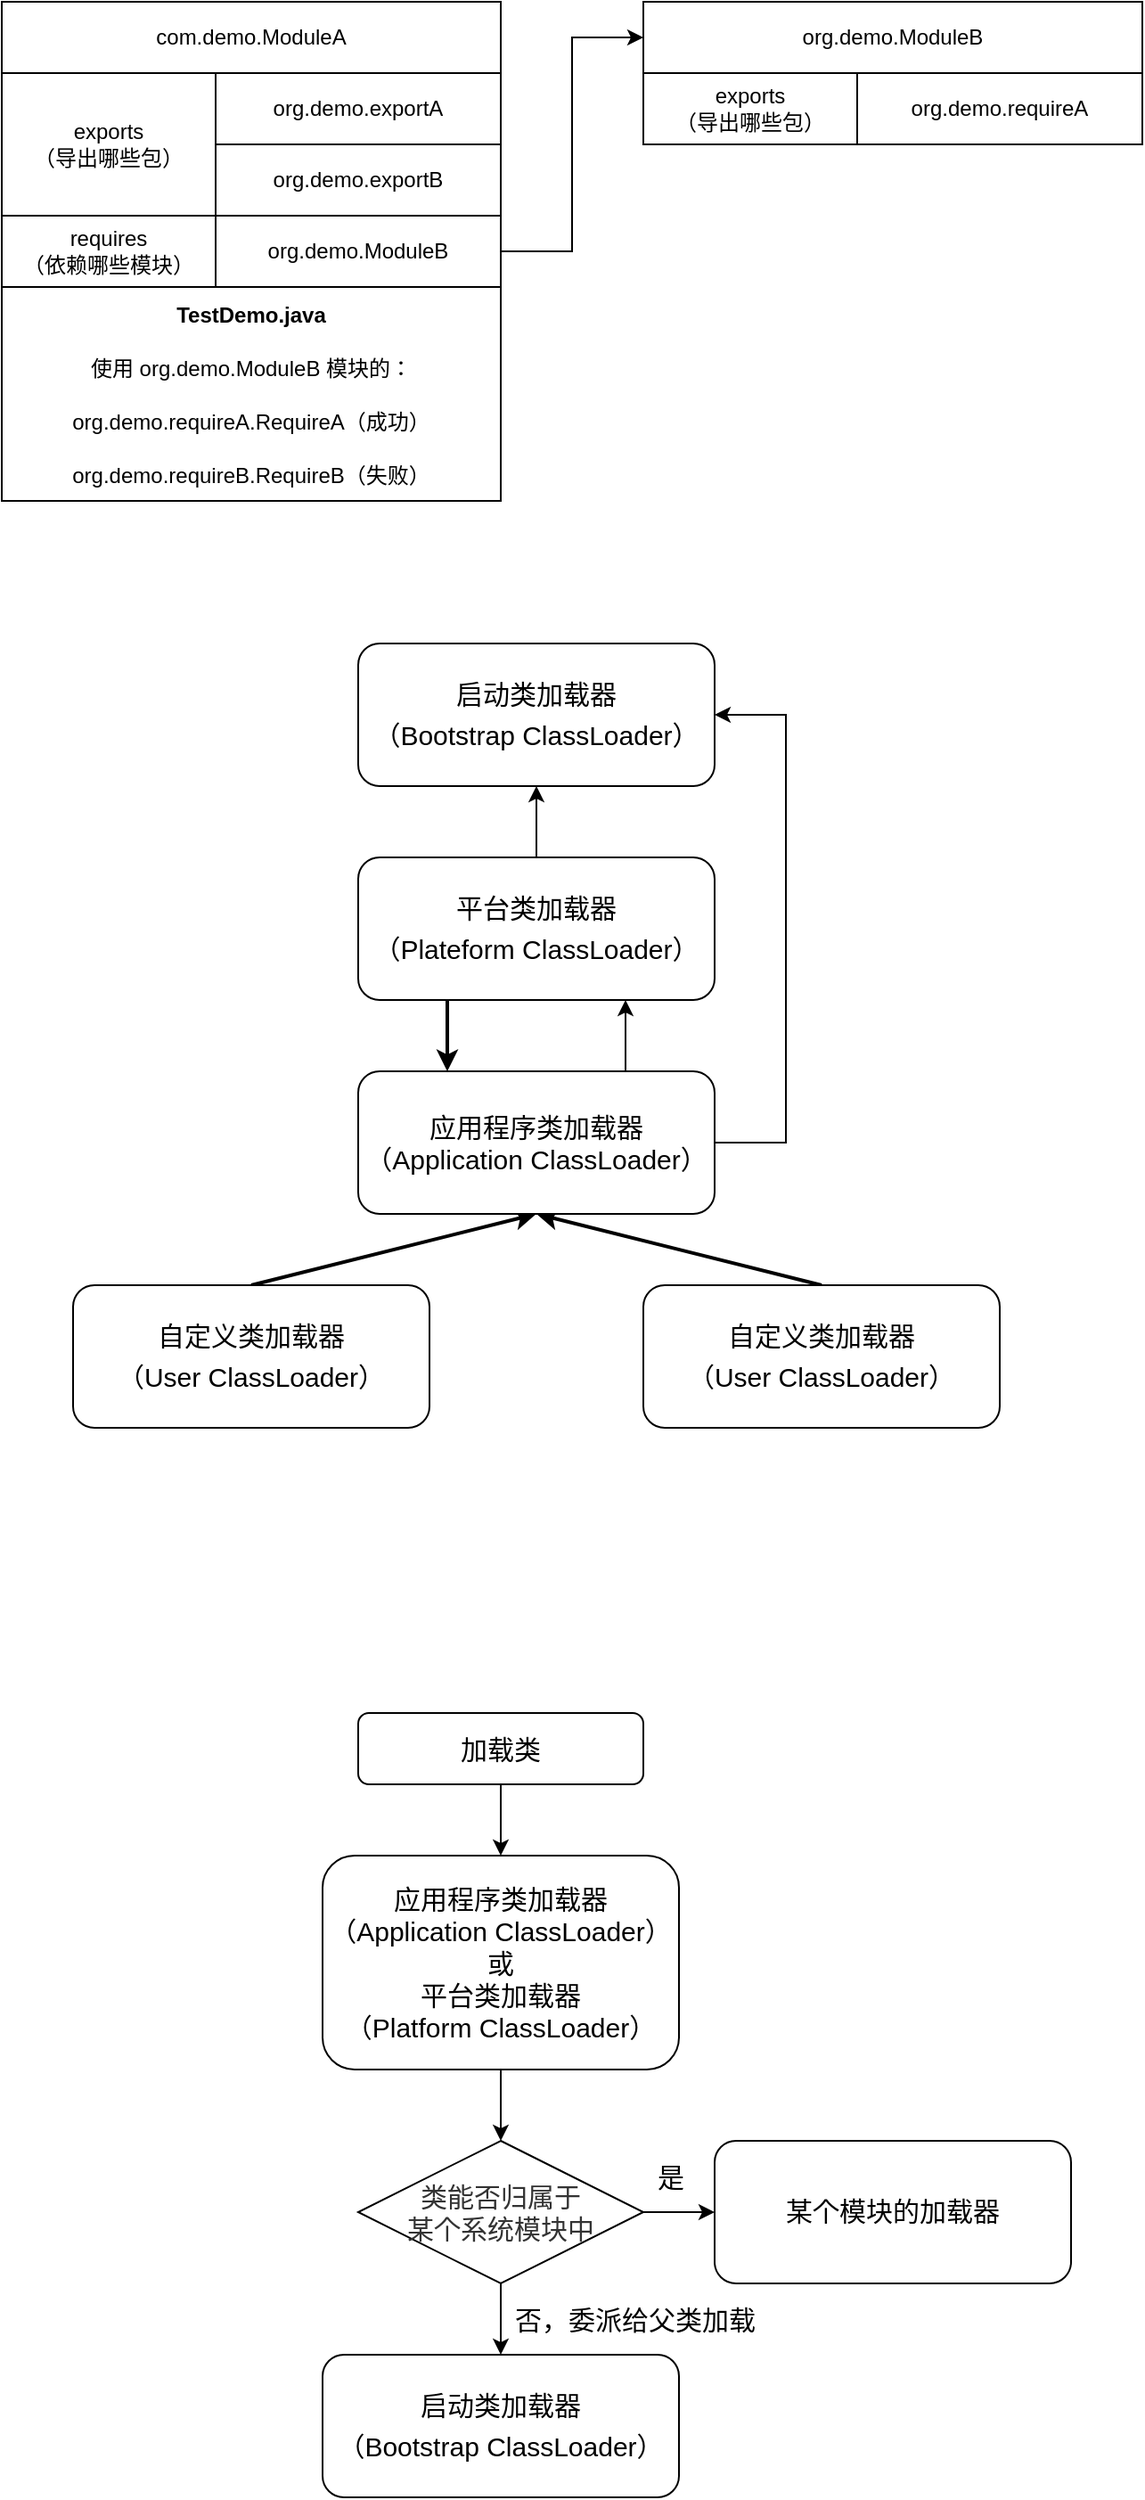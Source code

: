 <mxfile version="16.2.4" type="github">
  <diagram id="qBCjlt25KRQtaHGqp65k" name="Page-1">
    <mxGraphModel dx="1038" dy="547" grid="1" gridSize="10" guides="1" tooltips="1" connect="1" arrows="1" fold="1" page="1" pageScale="1" pageWidth="1000" pageHeight="1000" math="0" shadow="0">
      <root>
        <mxCell id="0" />
        <mxCell id="1" parent="0" />
        <mxCell id="l2aSM_IQ1fyb2ekPa7TK-3" value="com.demo.ModuleA" style="rounded=0;whiteSpace=wrap;html=1;" vertex="1" parent="1">
          <mxGeometry x="40" y="80" width="280" height="40" as="geometry" />
        </mxCell>
        <mxCell id="l2aSM_IQ1fyb2ekPa7TK-5" value="org.demo.ModuleB" style="rounded=0;whiteSpace=wrap;html=1;" vertex="1" parent="1">
          <mxGeometry x="400" y="80" width="280" height="40" as="geometry" />
        </mxCell>
        <mxCell id="l2aSM_IQ1fyb2ekPa7TK-6" value="exports&lt;br&gt;（导出哪些包）" style="rounded=0;whiteSpace=wrap;html=1;" vertex="1" parent="1">
          <mxGeometry x="400" y="120" width="120" height="40" as="geometry" />
        </mxCell>
        <mxCell id="l2aSM_IQ1fyb2ekPa7TK-7" value="&lt;span&gt;org.demo.requireA&lt;/span&gt;" style="rounded=0;whiteSpace=wrap;html=1;" vertex="1" parent="1">
          <mxGeometry x="520" y="120" width="160" height="40" as="geometry" />
        </mxCell>
        <mxCell id="l2aSM_IQ1fyb2ekPa7TK-9" value="exports&lt;br&gt;（导出哪些包）" style="rounded=0;whiteSpace=wrap;html=1;" vertex="1" parent="1">
          <mxGeometry x="40" y="120" width="120" height="80" as="geometry" />
        </mxCell>
        <mxCell id="l2aSM_IQ1fyb2ekPa7TK-10" value="&lt;span&gt;org.demo.exportA&lt;/span&gt;" style="rounded=0;whiteSpace=wrap;html=1;" vertex="1" parent="1">
          <mxGeometry x="160" y="120" width="160" height="40" as="geometry" />
        </mxCell>
        <mxCell id="l2aSM_IQ1fyb2ekPa7TK-11" value="&lt;span&gt;org.demo.exportB&lt;/span&gt;" style="rounded=0;whiteSpace=wrap;html=1;" vertex="1" parent="1">
          <mxGeometry x="160" y="160" width="160" height="40" as="geometry" />
        </mxCell>
        <mxCell id="l2aSM_IQ1fyb2ekPa7TK-12" value="requires&lt;br&gt;（依赖哪些模块）" style="rounded=0;whiteSpace=wrap;html=1;" vertex="1" parent="1">
          <mxGeometry x="40" y="200" width="120" height="40" as="geometry" />
        </mxCell>
        <mxCell id="l2aSM_IQ1fyb2ekPa7TK-15" style="edgeStyle=orthogonalEdgeStyle;rounded=0;orthogonalLoop=1;jettySize=auto;html=1;entryX=0;entryY=0.5;entryDx=0;entryDy=0;" edge="1" parent="1" source="l2aSM_IQ1fyb2ekPa7TK-13" target="l2aSM_IQ1fyb2ekPa7TK-5">
          <mxGeometry relative="1" as="geometry" />
        </mxCell>
        <mxCell id="l2aSM_IQ1fyb2ekPa7TK-13" value="org.demo.ModuleB" style="rounded=0;whiteSpace=wrap;html=1;" vertex="1" parent="1">
          <mxGeometry x="160" y="200" width="160" height="40" as="geometry" />
        </mxCell>
        <mxCell id="l2aSM_IQ1fyb2ekPa7TK-16" value="&lt;p style=&quot;line-height: 1.5&quot;&gt;&lt;b&gt;TestDemo.java&lt;/b&gt;&lt;/p&gt;&lt;p style=&quot;line-height: 1.5&quot;&gt;使用 org.demo.ModuleB 模块的：&lt;/p&gt;&lt;p style=&quot;line-height: 1.5&quot;&gt;&lt;span&gt;org.demo.requireA.RequireA（成功）&lt;/span&gt;&lt;/p&gt;&lt;p style=&quot;line-height: 1.5&quot;&gt;org.demo.requireB.RequireB（失败）&lt;/p&gt;" style="rounded=0;whiteSpace=wrap;html=1;" vertex="1" parent="1">
          <mxGeometry x="40" y="240" width="280" height="120" as="geometry" />
        </mxCell>
        <mxCell id="l2aSM_IQ1fyb2ekPa7TK-18" value="&lt;p style=&quot;line-height: 1.5&quot;&gt;启动类加载器&lt;br style=&quot;font-size: 15px&quot;&gt;（Bootstrap ClassLoader）&lt;/p&gt;" style="rounded=1;whiteSpace=wrap;html=1;fontSize=15;" vertex="1" parent="1">
          <mxGeometry x="240" y="440" width="200" height="80" as="geometry" />
        </mxCell>
        <mxCell id="l2aSM_IQ1fyb2ekPa7TK-19" value="" style="edgeStyle=orthogonalEdgeStyle;rounded=0;orthogonalLoop=1;jettySize=auto;html=1;strokeWidth=2;fontSize=15;exitX=0.25;exitY=1;exitDx=0;exitDy=0;entryX=0.25;entryY=0;entryDx=0;entryDy=0;" edge="1" parent="1" source="l2aSM_IQ1fyb2ekPa7TK-20" target="l2aSM_IQ1fyb2ekPa7TK-23">
          <mxGeometry relative="1" as="geometry" />
        </mxCell>
        <mxCell id="l2aSM_IQ1fyb2ekPa7TK-28" style="edgeStyle=orthogonalEdgeStyle;rounded=0;orthogonalLoop=1;jettySize=auto;html=1;" edge="1" parent="1" source="l2aSM_IQ1fyb2ekPa7TK-20" target="l2aSM_IQ1fyb2ekPa7TK-18">
          <mxGeometry relative="1" as="geometry" />
        </mxCell>
        <mxCell id="l2aSM_IQ1fyb2ekPa7TK-20" value="&lt;p style=&quot;line-height: 1.5&quot;&gt;平台类加载器&lt;br style=&quot;font-size: 15px&quot;&gt;（Plateform ClassLoader）&lt;/p&gt;" style="rounded=1;whiteSpace=wrap;html=1;fontSize=15;" vertex="1" parent="1">
          <mxGeometry x="240" y="560" width="200" height="80" as="geometry" />
        </mxCell>
        <mxCell id="l2aSM_IQ1fyb2ekPa7TK-21" style="rounded=0;orthogonalLoop=1;jettySize=auto;html=1;entryX=0.5;entryY=1;entryDx=0;entryDy=0;exitX=0.5;exitY=0;exitDx=0;exitDy=0;strokeWidth=2;fontSize=15;" edge="1" parent="1" source="l2aSM_IQ1fyb2ekPa7TK-24" target="l2aSM_IQ1fyb2ekPa7TK-23">
          <mxGeometry relative="1" as="geometry" />
        </mxCell>
        <mxCell id="l2aSM_IQ1fyb2ekPa7TK-22" style="rounded=0;orthogonalLoop=1;jettySize=auto;html=1;entryX=0.5;entryY=1;entryDx=0;entryDy=0;exitX=0.5;exitY=0;exitDx=0;exitDy=0;strokeWidth=2;fontSize=15;" edge="1" parent="1" source="l2aSM_IQ1fyb2ekPa7TK-25" target="l2aSM_IQ1fyb2ekPa7TK-23">
          <mxGeometry relative="1" as="geometry" />
        </mxCell>
        <mxCell id="l2aSM_IQ1fyb2ekPa7TK-26" style="edgeStyle=orthogonalEdgeStyle;rounded=0;orthogonalLoop=1;jettySize=auto;html=1;entryX=1;entryY=0.5;entryDx=0;entryDy=0;" edge="1" parent="1" source="l2aSM_IQ1fyb2ekPa7TK-23" target="l2aSM_IQ1fyb2ekPa7TK-18">
          <mxGeometry relative="1" as="geometry">
            <Array as="points">
              <mxPoint x="480" y="720" />
              <mxPoint x="480" y="480" />
            </Array>
          </mxGeometry>
        </mxCell>
        <mxCell id="l2aSM_IQ1fyb2ekPa7TK-27" style="edgeStyle=orthogonalEdgeStyle;rounded=0;orthogonalLoop=1;jettySize=auto;html=1;entryX=0.75;entryY=1;entryDx=0;entryDy=0;exitX=0.75;exitY=0;exitDx=0;exitDy=0;" edge="1" parent="1" source="l2aSM_IQ1fyb2ekPa7TK-23" target="l2aSM_IQ1fyb2ekPa7TK-20">
          <mxGeometry relative="1" as="geometry" />
        </mxCell>
        <mxCell id="l2aSM_IQ1fyb2ekPa7TK-23" value="应用程序类加载器&lt;br style=&quot;font-size: 15px;&quot;&gt;（Application ClassLoader）" style="rounded=1;whiteSpace=wrap;html=1;fontSize=15;" vertex="1" parent="1">
          <mxGeometry x="240" y="680" width="200" height="80" as="geometry" />
        </mxCell>
        <mxCell id="l2aSM_IQ1fyb2ekPa7TK-24" value="&lt;p style=&quot;line-height: 1.5&quot;&gt;自定义类加载器&lt;br style=&quot;font-size: 15px&quot;&gt;（User ClassLoader）&lt;/p&gt;" style="rounded=1;whiteSpace=wrap;html=1;fontSize=15;" vertex="1" parent="1">
          <mxGeometry x="80" y="800" width="200" height="80" as="geometry" />
        </mxCell>
        <mxCell id="l2aSM_IQ1fyb2ekPa7TK-25" value="&lt;p style=&quot;line-height: 1.5&quot;&gt;自定义类加载器&lt;br style=&quot;font-size: 15px&quot;&gt;（User ClassLoader）&lt;/p&gt;" style="rounded=1;whiteSpace=wrap;html=1;fontSize=15;" vertex="1" parent="1">
          <mxGeometry x="400" y="800" width="200" height="80" as="geometry" />
        </mxCell>
        <mxCell id="l2aSM_IQ1fyb2ekPa7TK-34" value="" style="edgeStyle=orthogonalEdgeStyle;rounded=0;orthogonalLoop=1;jettySize=auto;html=1;fontSize=15;" edge="1" parent="1" source="l2aSM_IQ1fyb2ekPa7TK-29" target="l2aSM_IQ1fyb2ekPa7TK-30">
          <mxGeometry relative="1" as="geometry" />
        </mxCell>
        <mxCell id="l2aSM_IQ1fyb2ekPa7TK-29" value="加载类" style="rounded=1;whiteSpace=wrap;html=1;fontSize=15;" vertex="1" parent="1">
          <mxGeometry x="240" y="1040" width="160" height="40" as="geometry" />
        </mxCell>
        <mxCell id="l2aSM_IQ1fyb2ekPa7TK-35" value="" style="edgeStyle=orthogonalEdgeStyle;rounded=0;orthogonalLoop=1;jettySize=auto;html=1;fontSize=15;" edge="1" parent="1" source="l2aSM_IQ1fyb2ekPa7TK-30" target="l2aSM_IQ1fyb2ekPa7TK-31">
          <mxGeometry relative="1" as="geometry" />
        </mxCell>
        <mxCell id="l2aSM_IQ1fyb2ekPa7TK-30" value="应用程序类加载器&lt;br&gt;（Application ClassLoader）&lt;br&gt;或&lt;br&gt;平台类加载器&lt;br&gt;（Platform ClassLoader）" style="rounded=1;whiteSpace=wrap;html=1;fontSize=15;" vertex="1" parent="1">
          <mxGeometry x="220" y="1120" width="200" height="120" as="geometry" />
        </mxCell>
        <mxCell id="l2aSM_IQ1fyb2ekPa7TK-36" value="" style="edgeStyle=orthogonalEdgeStyle;rounded=0;orthogonalLoop=1;jettySize=auto;html=1;fontSize=15;" edge="1" parent="1" source="l2aSM_IQ1fyb2ekPa7TK-31" target="l2aSM_IQ1fyb2ekPa7TK-33">
          <mxGeometry relative="1" as="geometry" />
        </mxCell>
        <mxCell id="l2aSM_IQ1fyb2ekPa7TK-38" value="" style="edgeStyle=orthogonalEdgeStyle;rounded=0;orthogonalLoop=1;jettySize=auto;html=1;fontSize=15;" edge="1" parent="1" source="l2aSM_IQ1fyb2ekPa7TK-31" target="l2aSM_IQ1fyb2ekPa7TK-37">
          <mxGeometry relative="1" as="geometry" />
        </mxCell>
        <mxCell id="l2aSM_IQ1fyb2ekPa7TK-31" value="&lt;font style=&quot;font-size: 15px&quot;&gt;&lt;span style=&quot;color: rgb(51 , 51 , 51) ; text-align: justify&quot;&gt;类&lt;/span&gt;&lt;span style=&quot;color: rgb(51 , 51 , 51) ; text-align: justify&quot;&gt;能否&lt;/span&gt;&lt;span style=&quot;color: rgb(51 , 51 , 51) ; text-align: justify&quot;&gt;归属于&lt;br&gt;某个系统模块中&lt;/span&gt;&lt;/font&gt;" style="rhombus;whiteSpace=wrap;html=1;fontSize=15;" vertex="1" parent="1">
          <mxGeometry x="240" y="1280" width="160" height="80" as="geometry" />
        </mxCell>
        <mxCell id="l2aSM_IQ1fyb2ekPa7TK-32" value="否，委派给父类加载" style="text;html=1;align=center;verticalAlign=middle;resizable=0;points=[];autosize=1;strokeColor=none;fillColor=none;fontSize=15;" vertex="1" parent="1">
          <mxGeometry x="320" y="1370" width="150" height="20" as="geometry" />
        </mxCell>
        <mxCell id="l2aSM_IQ1fyb2ekPa7TK-33" value="&lt;p style=&quot;line-height: 1.5&quot;&gt;启动类加载器&lt;br&gt;（Bootstrap ClassLoader）&lt;br&gt;&lt;/p&gt;" style="rounded=1;whiteSpace=wrap;html=1;fontSize=15;" vertex="1" parent="1">
          <mxGeometry x="220" y="1400" width="200" height="80" as="geometry" />
        </mxCell>
        <mxCell id="l2aSM_IQ1fyb2ekPa7TK-37" value="&lt;p style=&quot;line-height: 1.5&quot;&gt;某个模块的加载器&lt;/p&gt;" style="rounded=1;whiteSpace=wrap;html=1;fontSize=15;" vertex="1" parent="1">
          <mxGeometry x="440" y="1280" width="200" height="80" as="geometry" />
        </mxCell>
        <mxCell id="l2aSM_IQ1fyb2ekPa7TK-39" value="是" style="text;html=1;align=center;verticalAlign=middle;resizable=0;points=[];autosize=1;strokeColor=none;fillColor=none;fontSize=15;" vertex="1" parent="1">
          <mxGeometry x="400" y="1290" width="30" height="20" as="geometry" />
        </mxCell>
      </root>
    </mxGraphModel>
  </diagram>
</mxfile>
